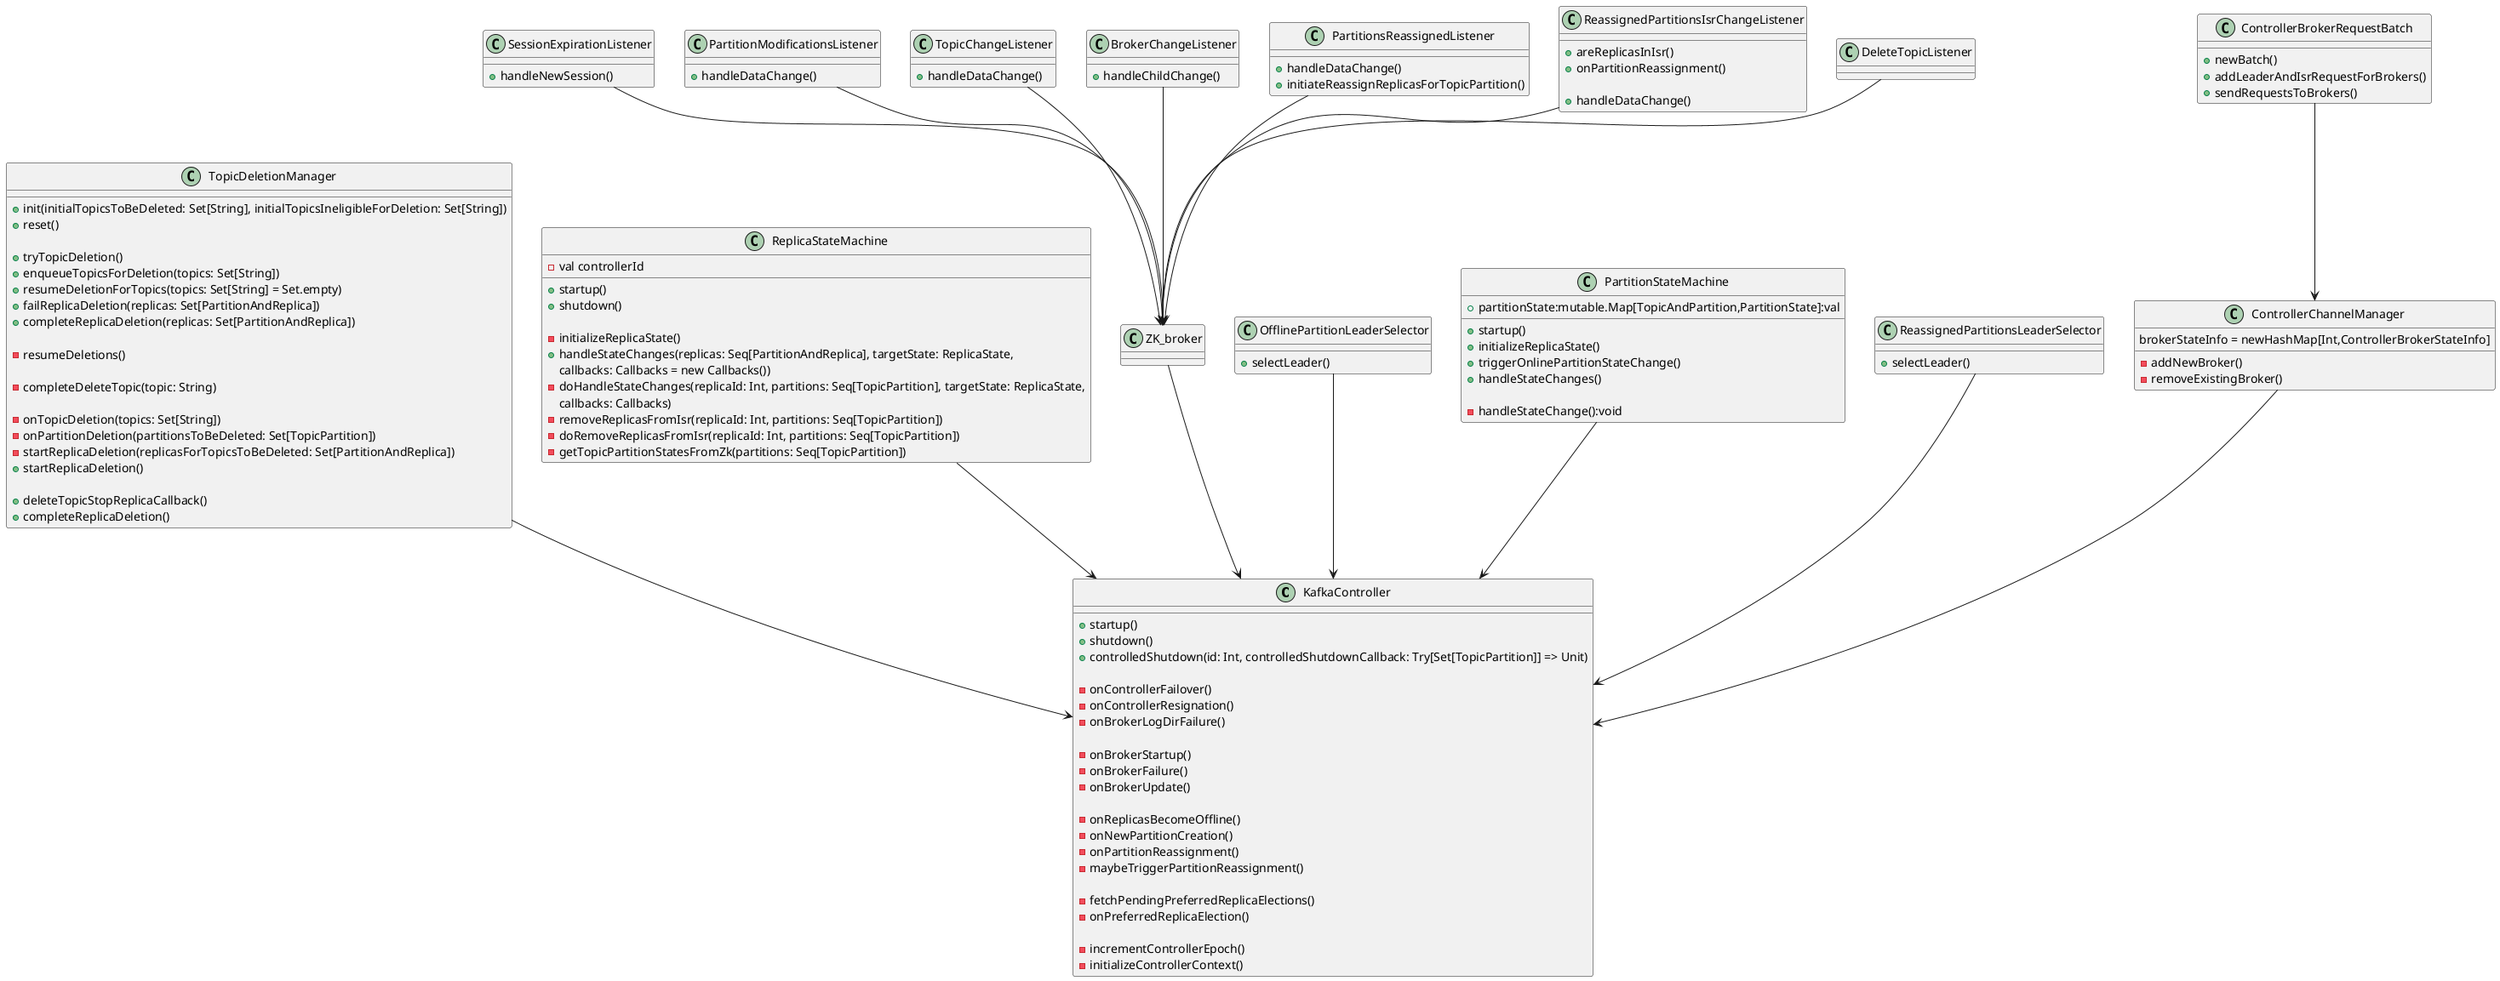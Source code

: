 @startuml
class KafkaController {
    
    +startup()
    +shutdown()
    +controlledShutdown(id: Int, controlledShutdownCallback: Try[Set[TopicPartition]] => Unit)
    
    -onControllerFailover()
    -onControllerResignation()
    -onBrokerLogDirFailure()

    -onBrokerStartup()
    -onBrokerFailure()
    -onBrokerUpdate()

    -onReplicasBecomeOffline()
    -onNewPartitionCreation()
    -onPartitionReassignment()
    -maybeTriggerPartitionReassignment()

    -fetchPendingPreferredReplicaElections()
    -onPreferredReplicaElection()

    -incrementControllerEpoch()
    -initializeControllerContext()
}

class TopicDeletionManager{
    +init(initialTopicsToBeDeleted: Set[String], initialTopicsIneligibleForDeletion: Set[String])
    +reset()

    +tryTopicDeletion()
    +enqueueTopicsForDeletion(topics: Set[String])
    +resumeDeletionForTopics(topics: Set[String] = Set.empty)
    +failReplicaDeletion(replicas: Set[PartitionAndReplica])
    +completeReplicaDeletion(replicas: Set[PartitionAndReplica])

    -resumeDeletions()

    -completeDeleteTopic(topic: String)

    -onTopicDeletion(topics: Set[String])
    -onPartitionDeletion(partitionsToBeDeleted: Set[TopicPartition])
    -startReplicaDeletion(replicasForTopicsToBeDeleted: Set[PartitionAndReplica])
}

class ReplicaStateMachine{
    -val controllerId

    +startup()
    +shutdown()

    -initializeReplicaState()
    +handleStateChanges(replicas: Seq[PartitionAndReplica], targetState: ReplicaState,
                         callbacks: Callbacks = new Callbacks())
    -doHandleStateChanges(replicaId: Int, partitions: Seq[TopicPartition], targetState: ReplicaState,
                                   callbacks: Callbacks)
    -removeReplicasFromIsr(replicaId: Int, partitions: Seq[TopicPartition])
    -doRemoveReplicasFromIsr(replicaId: Int, partitions: Seq[TopicPartition])
    -getTopicPartitionStatesFromZk(partitions: Seq[TopicPartition])
}

class ZK_broker

class SessionExpirationListener{
    +handleNewSession()
}

class OfflinePartitionLeaderSelector{
    +selectLeader()
}

class PartitionStateMachine{
    +partitionState:mutable.Map[TopicAndPartition,PartitionState]:val

    +startup()
    +initializeReplicaState()
    +triggerOnlinePartitionStateChange()
    +handleStateChanges()

    -handleStateChange():void
}

class TopicDeletionManager{
    +startReplicaDeletion()
    ' 开始删除，发送stopreplica请求

    +deleteTopicStopReplicaCallback()
    ' 处理发送StopReplicaResponse后的响应
    +completeReplicaDeletion()
    ' 完成删除
}

class PartitionModificationsListener{
    +handleDataChange()
}

class TopicChangeListener{
    +handleDataChange()
}

class BrokerChangeListener{
    +handleChildChange()
}

class PartitionsReassignedListener{
    +handleDataChange()
    +initiateReassignReplicasForTopicPartition()
}

class ReassignedPartitionsIsrChangeListener{
    +areReplicasInIsr()
    +onPartitionReassignment()

    +handleDataChange()
}

class ReassignedPartitionsLeaderSelector{
    +selectLeader()
}

class DeleteTopicListener

' 控制器网络通道管理器
class ControllerChannelManager{
    brokerStateInfo = newHashMap[Int,ControllerBrokerStateInfo]

    -addNewBroker()
    -removeExistingBroker()
}

' 控制器以批量方式发送请求给代理节点
class ControllerBrokerRequestBatch{
    +newBatch()
    +addLeaderAndIsrRequestForBrokers()
    +sendRequestsToBrokers()
}

PartitionModificationsListener --> ZK_broker
SessionExpirationListener --> ZK_broker
TopicChangeListener --> ZK_broker
BrokerChangeListener --> ZK_broker
PartitionsReassignedListener --> ZK_broker
ReassignedPartitionsIsrChangeListener --> ZK_broker
DeleteTopicListener --> ZK_broker

ZK_broker --> KafkaController
ReplicaStateMachine --> KafkaController
PartitionStateMachine --> KafkaController

ControllerBrokerRequestBatch --> ControllerChannelManager

ControllerChannelManager --> KafkaController

ReassignedPartitionsLeaderSelector --> KafkaController
OfflinePartitionLeaderSelector --> KafkaController
TopicDeletionManager --> KafkaController
@enduml